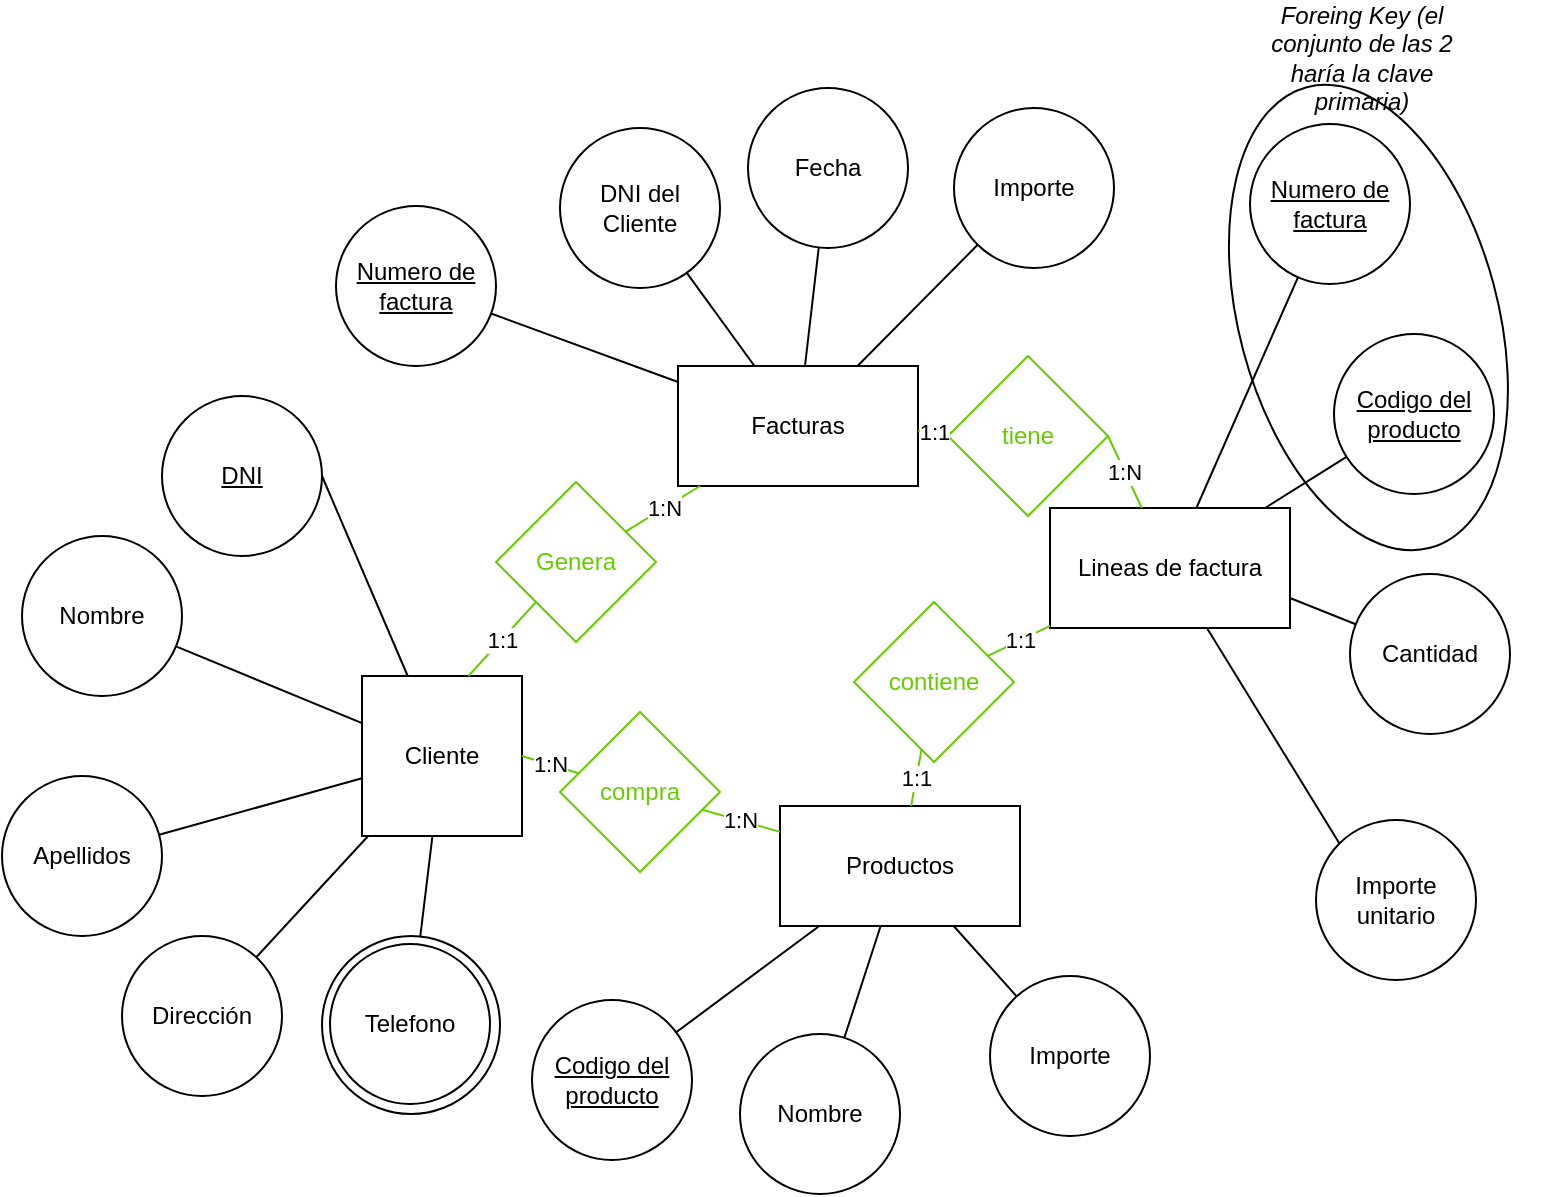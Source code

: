 <mxfile version="20.3.0" type="device"><diagram id="SA_XBZkrwMT8SceiYlgB" name="Página-1"><mxGraphModel dx="1038" dy="649" grid="0" gridSize="10" guides="1" tooltips="1" connect="1" arrows="1" fold="1" page="1" pageScale="1" pageWidth="827" pageHeight="1169" math="0" shadow="0"><root><mxCell id="0"/><mxCell id="1" parent="0"/><mxCell id="9jwDrGky9SaorDmJaIDb-18" value="" style="ellipse;whiteSpace=wrap;html=1;fillStyle=auto;gradientColor=none;rotation=75;" vertex="1" parent="1"><mxGeometry x="624" y="116" width="238.43" height="129.5" as="geometry"/></mxCell><mxCell id="jsSSpG54o54LlJXlYnb0-2" value="&lt;font color=&quot;#000000&quot;&gt;Facturas&lt;/font&gt;" style="rounded=0;whiteSpace=wrap;html=1;fontColor=#66CC00;" parent="1" vertex="1"><mxGeometry x="398" y="205" width="120" height="60" as="geometry"/></mxCell><mxCell id="jsSSpG54o54LlJXlYnb0-3" value="&lt;u&gt;Numero de factura&lt;/u&gt;" style="ellipse;whiteSpace=wrap;html=1;aspect=fixed;fontColor=#000000;" parent="1" vertex="1"><mxGeometry x="227" y="125" width="80" height="80" as="geometry"/></mxCell><mxCell id="jsSSpG54o54LlJXlYnb0-4" value="Cliente" style="whiteSpace=wrap;html=1;aspect=fixed;fontColor=#000000;" parent="1" vertex="1"><mxGeometry x="240" y="360" width="80" height="80" as="geometry"/></mxCell><mxCell id="jsSSpG54o54LlJXlYnb0-5" value="" style="endArrow=none;html=1;rounded=0;fontColor=#000000;" parent="1" source="jsSSpG54o54LlJXlYnb0-3" target="jsSSpG54o54LlJXlYnb0-2" edge="1"><mxGeometry width="50" height="50" relative="1" as="geometry"><mxPoint x="180" y="560" as="sourcePoint"/><mxPoint x="230" y="510" as="targetPoint"/></mxGeometry></mxCell><mxCell id="jsSSpG54o54LlJXlYnb0-6" value="&lt;u&gt;DNI&lt;/u&gt;" style="ellipse;whiteSpace=wrap;html=1;aspect=fixed;fontColor=#000000;" parent="1" vertex="1"><mxGeometry x="140" y="220" width="80" height="80" as="geometry"/></mxCell><mxCell id="jsSSpG54o54LlJXlYnb0-7" value="Nombre" style="ellipse;whiteSpace=wrap;html=1;aspect=fixed;fontColor=#000000;" parent="1" vertex="1"><mxGeometry x="70" y="290" width="80" height="80" as="geometry"/></mxCell><mxCell id="jsSSpG54o54LlJXlYnb0-8" value="Apellidos" style="ellipse;whiteSpace=wrap;html=1;aspect=fixed;fontColor=#000000;" parent="1" vertex="1"><mxGeometry x="60" y="410" width="80" height="80" as="geometry"/></mxCell><mxCell id="jsSSpG54o54LlJXlYnb0-10" value="" style="endArrow=none;html=1;rounded=0;fontColor=#000000;" parent="1" source="jsSSpG54o54LlJXlYnb0-9" target="jsSSpG54o54LlJXlYnb0-4" edge="1"><mxGeometry width="50" height="50" relative="1" as="geometry"><mxPoint x="320" y="760" as="sourcePoint"/><mxPoint x="370" y="710" as="targetPoint"/></mxGeometry></mxCell><mxCell id="jsSSpG54o54LlJXlYnb0-11" value="" style="endArrow=none;html=1;rounded=0;fontColor=#000000;" parent="1" source="jsSSpG54o54LlJXlYnb0-8" target="jsSSpG54o54LlJXlYnb0-4" edge="1"><mxGeometry width="50" height="50" relative="1" as="geometry"><mxPoint x="280" y="700" as="sourcePoint"/><mxPoint x="370" y="710" as="targetPoint"/></mxGeometry></mxCell><mxCell id="jsSSpG54o54LlJXlYnb0-12" value="" style="endArrow=none;html=1;rounded=0;fontColor=#000000;" parent="1" source="jsSSpG54o54LlJXlYnb0-7" target="jsSSpG54o54LlJXlYnb0-4" edge="1"><mxGeometry width="50" height="50" relative="1" as="geometry"><mxPoint x="320" y="760" as="sourcePoint"/><mxPoint x="370" y="710" as="targetPoint"/></mxGeometry></mxCell><mxCell id="jsSSpG54o54LlJXlYnb0-13" value="" style="endArrow=none;html=1;rounded=0;fontColor=#000000;exitX=1;exitY=0.5;exitDx=0;exitDy=0;" parent="1" source="jsSSpG54o54LlJXlYnb0-6" target="jsSSpG54o54LlJXlYnb0-4" edge="1"><mxGeometry width="50" height="50" relative="1" as="geometry"><mxPoint x="320" y="760" as="sourcePoint"/><mxPoint x="370" y="710" as="targetPoint"/></mxGeometry></mxCell><mxCell id="jsSSpG54o54LlJXlYnb0-14" value="Dirección" style="ellipse;whiteSpace=wrap;html=1;aspect=fixed;fontColor=#000000;" parent="1" vertex="1"><mxGeometry x="120" y="490" width="80" height="80" as="geometry"/></mxCell><mxCell id="jsSSpG54o54LlJXlYnb0-15" value="" style="endArrow=none;html=1;rounded=0;fontColor=#000000;" parent="1" source="jsSSpG54o54LlJXlYnb0-4" target="jsSSpG54o54LlJXlYnb0-14" edge="1"><mxGeometry width="50" height="50" relative="1" as="geometry"><mxPoint x="320" y="760" as="sourcePoint"/><mxPoint x="370" y="710" as="targetPoint"/></mxGeometry></mxCell><mxCell id="jsSSpG54o54LlJXlYnb0-16" value="Productos" style="rounded=0;whiteSpace=wrap;html=1;fontColor=#000000;" parent="1" vertex="1"><mxGeometry x="449" y="425" width="120" height="60" as="geometry"/></mxCell><mxCell id="jsSSpG54o54LlJXlYnb0-18" value="DNI del Cliente" style="ellipse;whiteSpace=wrap;html=1;aspect=fixed;fontColor=#000000;" parent="1" vertex="1"><mxGeometry x="339" y="86" width="80" height="80" as="geometry"/></mxCell><mxCell id="jsSSpG54o54LlJXlYnb0-19" value="" style="endArrow=none;html=1;rounded=0;fontColor=#000000;" parent="1" source="jsSSpG54o54LlJXlYnb0-18" target="jsSSpG54o54LlJXlYnb0-2" edge="1"><mxGeometry width="50" height="50" relative="1" as="geometry"><mxPoint x="320" y="450" as="sourcePoint"/><mxPoint x="370" y="400" as="targetPoint"/></mxGeometry></mxCell><mxCell id="jsSSpG54o54LlJXlYnb0-20" value="Fecha" style="ellipse;whiteSpace=wrap;html=1;aspect=fixed;fontColor=#000000;" parent="1" vertex="1"><mxGeometry x="433" y="66" width="80" height="80" as="geometry"/></mxCell><mxCell id="jsSSpG54o54LlJXlYnb0-21" value="" style="endArrow=none;html=1;rounded=0;fontColor=#000000;" parent="1" source="jsSSpG54o54LlJXlYnb0-2" target="jsSSpG54o54LlJXlYnb0-20" edge="1"><mxGeometry width="50" height="50" relative="1" as="geometry"><mxPoint x="320" y="450" as="sourcePoint"/><mxPoint x="370" y="400" as="targetPoint"/></mxGeometry></mxCell><mxCell id="jsSSpG54o54LlJXlYnb0-22" value="&lt;u&gt;Codigo del producto&lt;/u&gt;" style="ellipse;whiteSpace=wrap;html=1;aspect=fixed;fontColor=#000000;" parent="1" vertex="1"><mxGeometry x="325" y="522" width="80" height="80" as="geometry"/></mxCell><mxCell id="jsSSpG54o54LlJXlYnb0-23" value="" style="endArrow=none;html=1;rounded=0;fontColor=#000000;" parent="1" source="jsSSpG54o54LlJXlYnb0-22" target="jsSSpG54o54LlJXlYnb0-16" edge="1"><mxGeometry width="50" height="50" relative="1" as="geometry"><mxPoint x="610" y="370" as="sourcePoint"/><mxPoint x="660" y="320" as="targetPoint"/></mxGeometry></mxCell><mxCell id="jsSSpG54o54LlJXlYnb0-24" value="Nombre" style="ellipse;whiteSpace=wrap;html=1;aspect=fixed;fontColor=#000000;" parent="1" vertex="1"><mxGeometry x="429" y="539" width="80" height="80" as="geometry"/></mxCell><mxCell id="jsSSpG54o54LlJXlYnb0-25" value="" style="endArrow=none;html=1;rounded=0;fontColor=#000000;" parent="1" source="jsSSpG54o54LlJXlYnb0-24" target="jsSSpG54o54LlJXlYnb0-16" edge="1"><mxGeometry width="50" height="50" relative="1" as="geometry"><mxPoint x="630" y="370" as="sourcePoint"/><mxPoint x="675.714" y="330" as="targetPoint"/></mxGeometry></mxCell><mxCell id="jsSSpG54o54LlJXlYnb0-28" value="&lt;font color=&quot;#000000&quot;&gt;Importe&lt;/font&gt;" style="ellipse;whiteSpace=wrap;html=1;aspect=fixed;fontColor=#66CC00;" parent="1" vertex="1"><mxGeometry x="536" y="76" width="80" height="80" as="geometry"/></mxCell><mxCell id="jsSSpG54o54LlJXlYnb0-29" value="" style="endArrow=none;html=1;rounded=0;fontColor=#000000;" parent="1" source="jsSSpG54o54LlJXlYnb0-2" target="jsSSpG54o54LlJXlYnb0-28" edge="1"><mxGeometry width="50" height="50" relative="1" as="geometry"><mxPoint x="570" y="500" as="sourcePoint"/><mxPoint x="633.2" y="544.2" as="targetPoint"/></mxGeometry></mxCell><mxCell id="jsSSpG54o54LlJXlYnb0-30" value="&lt;font color=&quot;#000000&quot;&gt;Lineas de factura&lt;/font&gt;" style="rounded=0;whiteSpace=wrap;html=1;fontColor=#66CC00;" parent="1" vertex="1"><mxGeometry x="584" y="276" width="120" height="60" as="geometry"/></mxCell><mxCell id="jsSSpG54o54LlJXlYnb0-31" value="&lt;u&gt;Numero de factura&lt;/u&gt;" style="ellipse;whiteSpace=wrap;html=1;aspect=fixed;fontColor=#000000;" parent="1" vertex="1"><mxGeometry x="684" y="84" width="80" height="80" as="geometry"/></mxCell><mxCell id="jsSSpG54o54LlJXlYnb0-32" value="&lt;u&gt;Codigo del producto&lt;/u&gt;" style="ellipse;whiteSpace=wrap;html=1;aspect=fixed;fontColor=#000000;" parent="1" vertex="1"><mxGeometry x="726" y="189" width="80" height="80" as="geometry"/></mxCell><mxCell id="jsSSpG54o54LlJXlYnb0-33" value="Importe unitario" style="ellipse;whiteSpace=wrap;html=1;aspect=fixed;fontColor=#000000;" parent="1" vertex="1"><mxGeometry x="717" y="432" width="80" height="80" as="geometry"/></mxCell><mxCell id="jsSSpG54o54LlJXlYnb0-34" value="" style="endArrow=none;html=1;rounded=0;fontColor=#000000;" parent="1" source="jsSSpG54o54LlJXlYnb0-31" target="jsSSpG54o54LlJXlYnb0-30" edge="1"><mxGeometry width="50" height="50" relative="1" as="geometry"><mxPoint x="320" y="440" as="sourcePoint"/><mxPoint x="370" y="390" as="targetPoint"/></mxGeometry></mxCell><mxCell id="jsSSpG54o54LlJXlYnb0-35" value="" style="endArrow=none;html=1;rounded=0;fontColor=#000000;" parent="1" source="jsSSpG54o54LlJXlYnb0-32" target="jsSSpG54o54LlJXlYnb0-30" edge="1"><mxGeometry width="50" height="50" relative="1" as="geometry"><mxPoint x="464.988" y="568.765" as="sourcePoint"/><mxPoint x="496" y="530" as="targetPoint"/></mxGeometry></mxCell><mxCell id="jsSSpG54o54LlJXlYnb0-36" value="" style="endArrow=none;html=1;rounded=0;fontColor=#000000;exitX=0;exitY=0;exitDx=0;exitDy=0;" parent="1" source="jsSSpG54o54LlJXlYnb0-33" target="jsSSpG54o54LlJXlYnb0-30" edge="1"><mxGeometry width="50" height="50" relative="1" as="geometry"><mxPoint x="474.988" y="578.765" as="sourcePoint"/><mxPoint x="506" y="540" as="targetPoint"/></mxGeometry></mxCell><mxCell id="jsSSpG54o54LlJXlYnb0-37" value="Cantidad" style="ellipse;whiteSpace=wrap;html=1;aspect=fixed;fontColor=#000000;" parent="1" vertex="1"><mxGeometry x="734" y="309" width="80" height="80" as="geometry"/></mxCell><mxCell id="jsSSpG54o54LlJXlYnb0-38" value="" style="endArrow=none;html=1;rounded=0;fontColor=#000000;entryX=1;entryY=0.75;entryDx=0;entryDy=0;" parent="1" source="jsSSpG54o54LlJXlYnb0-37" target="jsSSpG54o54LlJXlYnb0-30" edge="1"><mxGeometry width="50" height="50" relative="1" as="geometry"><mxPoint x="621.716" y="581.716" as="sourcePoint"/><mxPoint x="557.343" y="530" as="targetPoint"/></mxGeometry></mxCell><mxCell id="jsSSpG54o54LlJXlYnb0-39" value="Importe" style="ellipse;whiteSpace=wrap;html=1;aspect=fixed;fontColor=#000000;" parent="1" vertex="1"><mxGeometry x="554" y="510" width="80" height="80" as="geometry"/></mxCell><mxCell id="jsSSpG54o54LlJXlYnb0-40" value="" style="endArrow=none;html=1;rounded=0;fontColor=#000000;" parent="1" source="jsSSpG54o54LlJXlYnb0-16" target="jsSSpG54o54LlJXlYnb0-39" edge="1"><mxGeometry width="50" height="50" relative="1" as="geometry"><mxPoint x="660" y="440" as="sourcePoint"/><mxPoint x="710" y="390" as="targetPoint"/></mxGeometry></mxCell><mxCell id="jsSSpG54o54LlJXlYnb0-41" value="&lt;font color=&quot;#66cc00&quot;&gt;Genera&lt;/font&gt;" style="rhombus;whiteSpace=wrap;html=1;fontColor=#000000;strokeColor=#66CC00;" parent="1" vertex="1"><mxGeometry x="307" y="263" width="80" height="80" as="geometry"/></mxCell><mxCell id="jsSSpG54o54LlJXlYnb0-42" value="1:1" style="endArrow=none;html=1;rounded=0;fontColor=#000000;entryX=0;entryY=1;entryDx=0;entryDy=0;exitX=0.665;exitY=0;exitDx=0;exitDy=0;exitPerimeter=0;strokeColor=#66CC00;" parent="1" source="jsSSpG54o54LlJXlYnb0-4" target="jsSSpG54o54LlJXlYnb0-41" edge="1"><mxGeometry width="50" height="50" relative="1" as="geometry"><mxPoint x="528" y="433" as="sourcePoint"/><mxPoint x="578" y="383" as="targetPoint"/></mxGeometry></mxCell><mxCell id="jsSSpG54o54LlJXlYnb0-43" value="1:N" style="endArrow=none;html=1;rounded=0;fontColor=#000000;strokeColor=#66CC00;" parent="1" source="jsSSpG54o54LlJXlYnb0-41" target="jsSSpG54o54LlJXlYnb0-2" edge="1"><mxGeometry width="50" height="50" relative="1" as="geometry"><mxPoint x="303.2" y="370" as="sourcePoint"/><mxPoint x="358" y="337" as="targetPoint"/></mxGeometry></mxCell><mxCell id="9jwDrGky9SaorDmJaIDb-2" value="&lt;font color=&quot;#66cc00&quot;&gt;tiene&lt;/font&gt;" style="rhombus;whiteSpace=wrap;html=1;fontColor=#000000;strokeColor=#66CC00;" vertex="1" parent="1"><mxGeometry x="533" y="200" width="80" height="80" as="geometry"/></mxCell><mxCell id="9jwDrGky9SaorDmJaIDb-3" value="&lt;font color=&quot;#66cc00&quot;&gt;contiene&lt;/font&gt;" style="rhombus;whiteSpace=wrap;html=1;fontColor=#000000;strokeColor=#66CC00;" vertex="1" parent="1"><mxGeometry x="486" y="323" width="80" height="80" as="geometry"/></mxCell><mxCell id="9jwDrGky9SaorDmJaIDb-4" value="1:1" style="endArrow=none;html=1;rounded=0;fontColor=#000000;strokeColor=#66CC00;" edge="1" parent="1" source="9jwDrGky9SaorDmJaIDb-2" target="jsSSpG54o54LlJXlYnb0-2"><mxGeometry width="50" height="50" relative="1" as="geometry"><mxPoint x="381.804" y="297.804" as="sourcePoint"/><mxPoint x="419.029" y="275" as="targetPoint"/></mxGeometry></mxCell><mxCell id="9jwDrGky9SaorDmJaIDb-5" value="1:N" style="endArrow=none;html=1;rounded=0;fontColor=#000000;strokeColor=#66CC00;entryX=1;entryY=0.5;entryDx=0;entryDy=0;" edge="1" parent="1" source="jsSSpG54o54LlJXlYnb0-30" target="9jwDrGky9SaorDmJaIDb-2"><mxGeometry width="50" height="50" relative="1" as="geometry"><mxPoint x="621" y="261" as="sourcePoint"/><mxPoint x="468.385" y="275" as="targetPoint"/><Array as="points"/></mxGeometry></mxCell><mxCell id="9jwDrGky9SaorDmJaIDb-6" value="1:1" style="endArrow=none;html=1;rounded=0;fontColor=#000000;strokeColor=#66CC00;" edge="1" parent="1" source="jsSSpG54o54LlJXlYnb0-30" target="9jwDrGky9SaorDmJaIDb-3"><mxGeometry width="50" height="50" relative="1" as="geometry"><mxPoint x="474.494" y="450" as="sourcePoint"/><mxPoint x="469" y="403" as="targetPoint"/><Array as="points"/></mxGeometry></mxCell><mxCell id="9jwDrGky9SaorDmJaIDb-7" value="1:1" style="endArrow=none;html=1;rounded=0;fontColor=#000000;strokeColor=#66CC00;" edge="1" parent="1" source="9jwDrGky9SaorDmJaIDb-3" target="jsSSpG54o54LlJXlYnb0-16"><mxGeometry width="50" height="50" relative="1" as="geometry"><mxPoint x="484.494" y="460" as="sourcePoint"/><mxPoint x="479" y="413" as="targetPoint"/><Array as="points"/></mxGeometry></mxCell><mxCell id="9jwDrGky9SaorDmJaIDb-10" value="" style="group" vertex="1" connectable="0" parent="1"><mxGeometry x="220" y="490" width="89" height="89" as="geometry"/></mxCell><mxCell id="9jwDrGky9SaorDmJaIDb-1" value="" style="ellipse;whiteSpace=wrap;html=1;aspect=fixed;fillStyle=auto;gradientColor=none;" vertex="1" parent="9jwDrGky9SaorDmJaIDb-10"><mxGeometry width="89" height="89" as="geometry"/></mxCell><mxCell id="jsSSpG54o54LlJXlYnb0-9" value="Telefono" style="ellipse;whiteSpace=wrap;html=1;aspect=fixed;fontColor=#000000;perimeterSpacing=0;gradientColor=none;fillStyle=auto;" parent="9jwDrGky9SaorDmJaIDb-10" vertex="1"><mxGeometry x="4" y="4" width="80" height="80" as="geometry"/></mxCell><mxCell id="9jwDrGky9SaorDmJaIDb-12" value="&lt;font color=&quot;#66cc00&quot;&gt;compra&lt;/font&gt;" style="rhombus;whiteSpace=wrap;html=1;fontColor=#000000;strokeColor=#66CC00;" vertex="1" parent="1"><mxGeometry x="339" y="378" width="80" height="80" as="geometry"/></mxCell><mxCell id="9jwDrGky9SaorDmJaIDb-15" value="1:N" style="endArrow=none;html=1;rounded=0;fontColor=#000000;exitX=1;exitY=0.5;exitDx=0;exitDy=0;strokeColor=#66CC00;" edge="1" parent="1" source="jsSSpG54o54LlJXlYnb0-4" target="9jwDrGky9SaorDmJaIDb-12"><mxGeometry width="50" height="50" relative="1" as="geometry"><mxPoint x="303.2" y="370" as="sourcePoint"/><mxPoint x="337" y="333" as="targetPoint"/></mxGeometry></mxCell><mxCell id="9jwDrGky9SaorDmJaIDb-16" value="1:N" style="endArrow=none;html=1;rounded=0;fontColor=#000000;strokeColor=#66CC00;" edge="1" parent="1" source="9jwDrGky9SaorDmJaIDb-12" target="jsSSpG54o54LlJXlYnb0-16"><mxGeometry width="50" height="50" relative="1" as="geometry"><mxPoint x="381.804" y="297.804" as="sourcePoint"/><mxPoint x="419.029" y="275" as="targetPoint"/></mxGeometry></mxCell><mxCell id="9jwDrGky9SaorDmJaIDb-19" value="Foreing Key (el conjunto de las 2 haría la clave primaria)" style="text;html=1;strokeColor=none;fillColor=none;align=center;verticalAlign=middle;whiteSpace=wrap;rounded=0;fillStyle=auto;fontStyle=2" vertex="1" parent="1"><mxGeometry x="690" y="36" width="100" height="30" as="geometry"/></mxCell></root></mxGraphModel></diagram></mxfile>